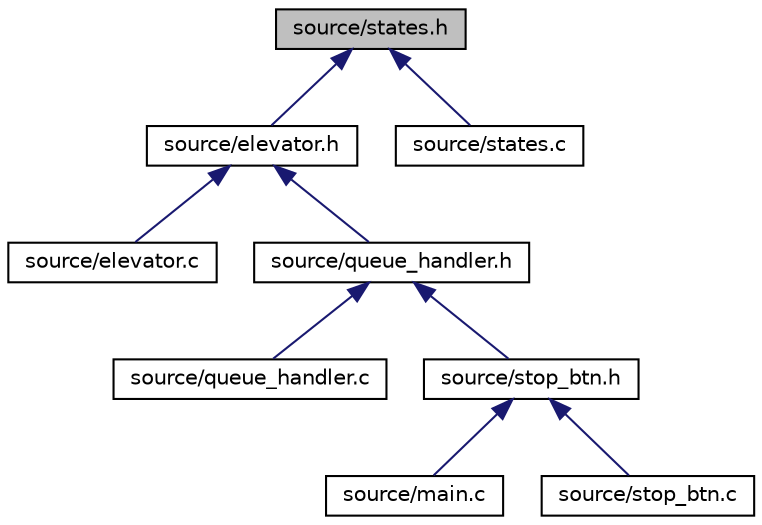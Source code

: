 digraph "source/states.h"
{
 // LATEX_PDF_SIZE
  edge [fontname="Helvetica",fontsize="10",labelfontname="Helvetica",labelfontsize="10"];
  node [fontname="Helvetica",fontsize="10",shape=record];
  Node1 [label="source/states.h",height=0.2,width=0.4,color="black", fillcolor="grey75", style="filled", fontcolor="black",tooltip="Enum containing the states of the elevator."];
  Node1 -> Node2 [dir="back",color="midnightblue",fontsize="10",style="solid",fontname="Helvetica"];
  Node2 [label="source/elevator.h",height=0.2,width=0.4,color="black", fillcolor="white", style="filled",URL="$elevator_8h.html",tooltip="Library for an Elevator struct, and for operations on an Elevator struct."];
  Node2 -> Node3 [dir="back",color="midnightblue",fontsize="10",style="solid",fontname="Helvetica"];
  Node3 [label="source/elevator.c",height=0.2,width=0.4,color="black", fillcolor="white", style="filled",URL="$elevator_8c_source.html",tooltip=" "];
  Node2 -> Node4 [dir="back",color="midnightblue",fontsize="10",style="solid",fontname="Helvetica"];
  Node4 [label="source/queue_handler.h",height=0.2,width=0.4,color="black", fillcolor="white", style="filled",URL="$queue__handler_8h.html",tooltip="Library for doing operations with a queue matrix defined in an Elevator struct."];
  Node4 -> Node5 [dir="back",color="midnightblue",fontsize="10",style="solid",fontname="Helvetica"];
  Node5 [label="source/queue_handler.c",height=0.2,width=0.4,color="black", fillcolor="white", style="filled",URL="$queue__handler_8c_source.html",tooltip=" "];
  Node4 -> Node6 [dir="back",color="midnightblue",fontsize="10",style="solid",fontname="Helvetica"];
  Node6 [label="source/stop_btn.h",height=0.2,width=0.4,color="black", fillcolor="white", style="filled",URL="$stop__btn_8h.html",tooltip="Library for stop button operations."];
  Node6 -> Node7 [dir="back",color="midnightblue",fontsize="10",style="solid",fontname="Helvetica"];
  Node7 [label="source/main.c",height=0.2,width=0.4,color="black", fillcolor="white", style="filled",URL="$main_8c_source.html",tooltip=" "];
  Node6 -> Node8 [dir="back",color="midnightblue",fontsize="10",style="solid",fontname="Helvetica"];
  Node8 [label="source/stop_btn.c",height=0.2,width=0.4,color="black", fillcolor="white", style="filled",URL="$stop__btn_8c_source.html",tooltip=" "];
  Node1 -> Node9 [dir="back",color="midnightblue",fontsize="10",style="solid",fontname="Helvetica"];
  Node9 [label="source/states.c",height=0.2,width=0.4,color="black", fillcolor="white", style="filled",URL="$states_8c_source.html",tooltip=" "];
}
